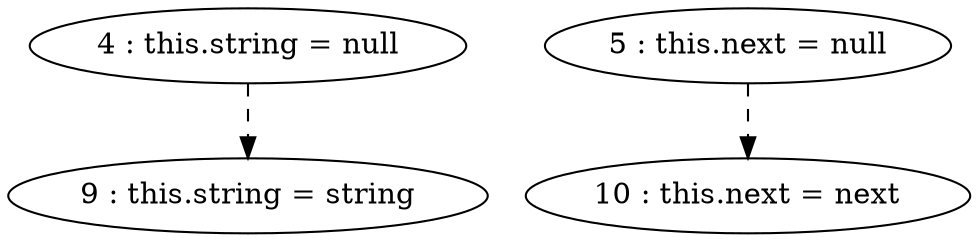 digraph G {
"4 : this.string = null"
"4 : this.string = null" -> "9 : this.string = string" [style=dashed]
"5 : this.next = null"
"5 : this.next = null" -> "10 : this.next = next" [style=dashed]
"9 : this.string = string"
"10 : this.next = next"
}